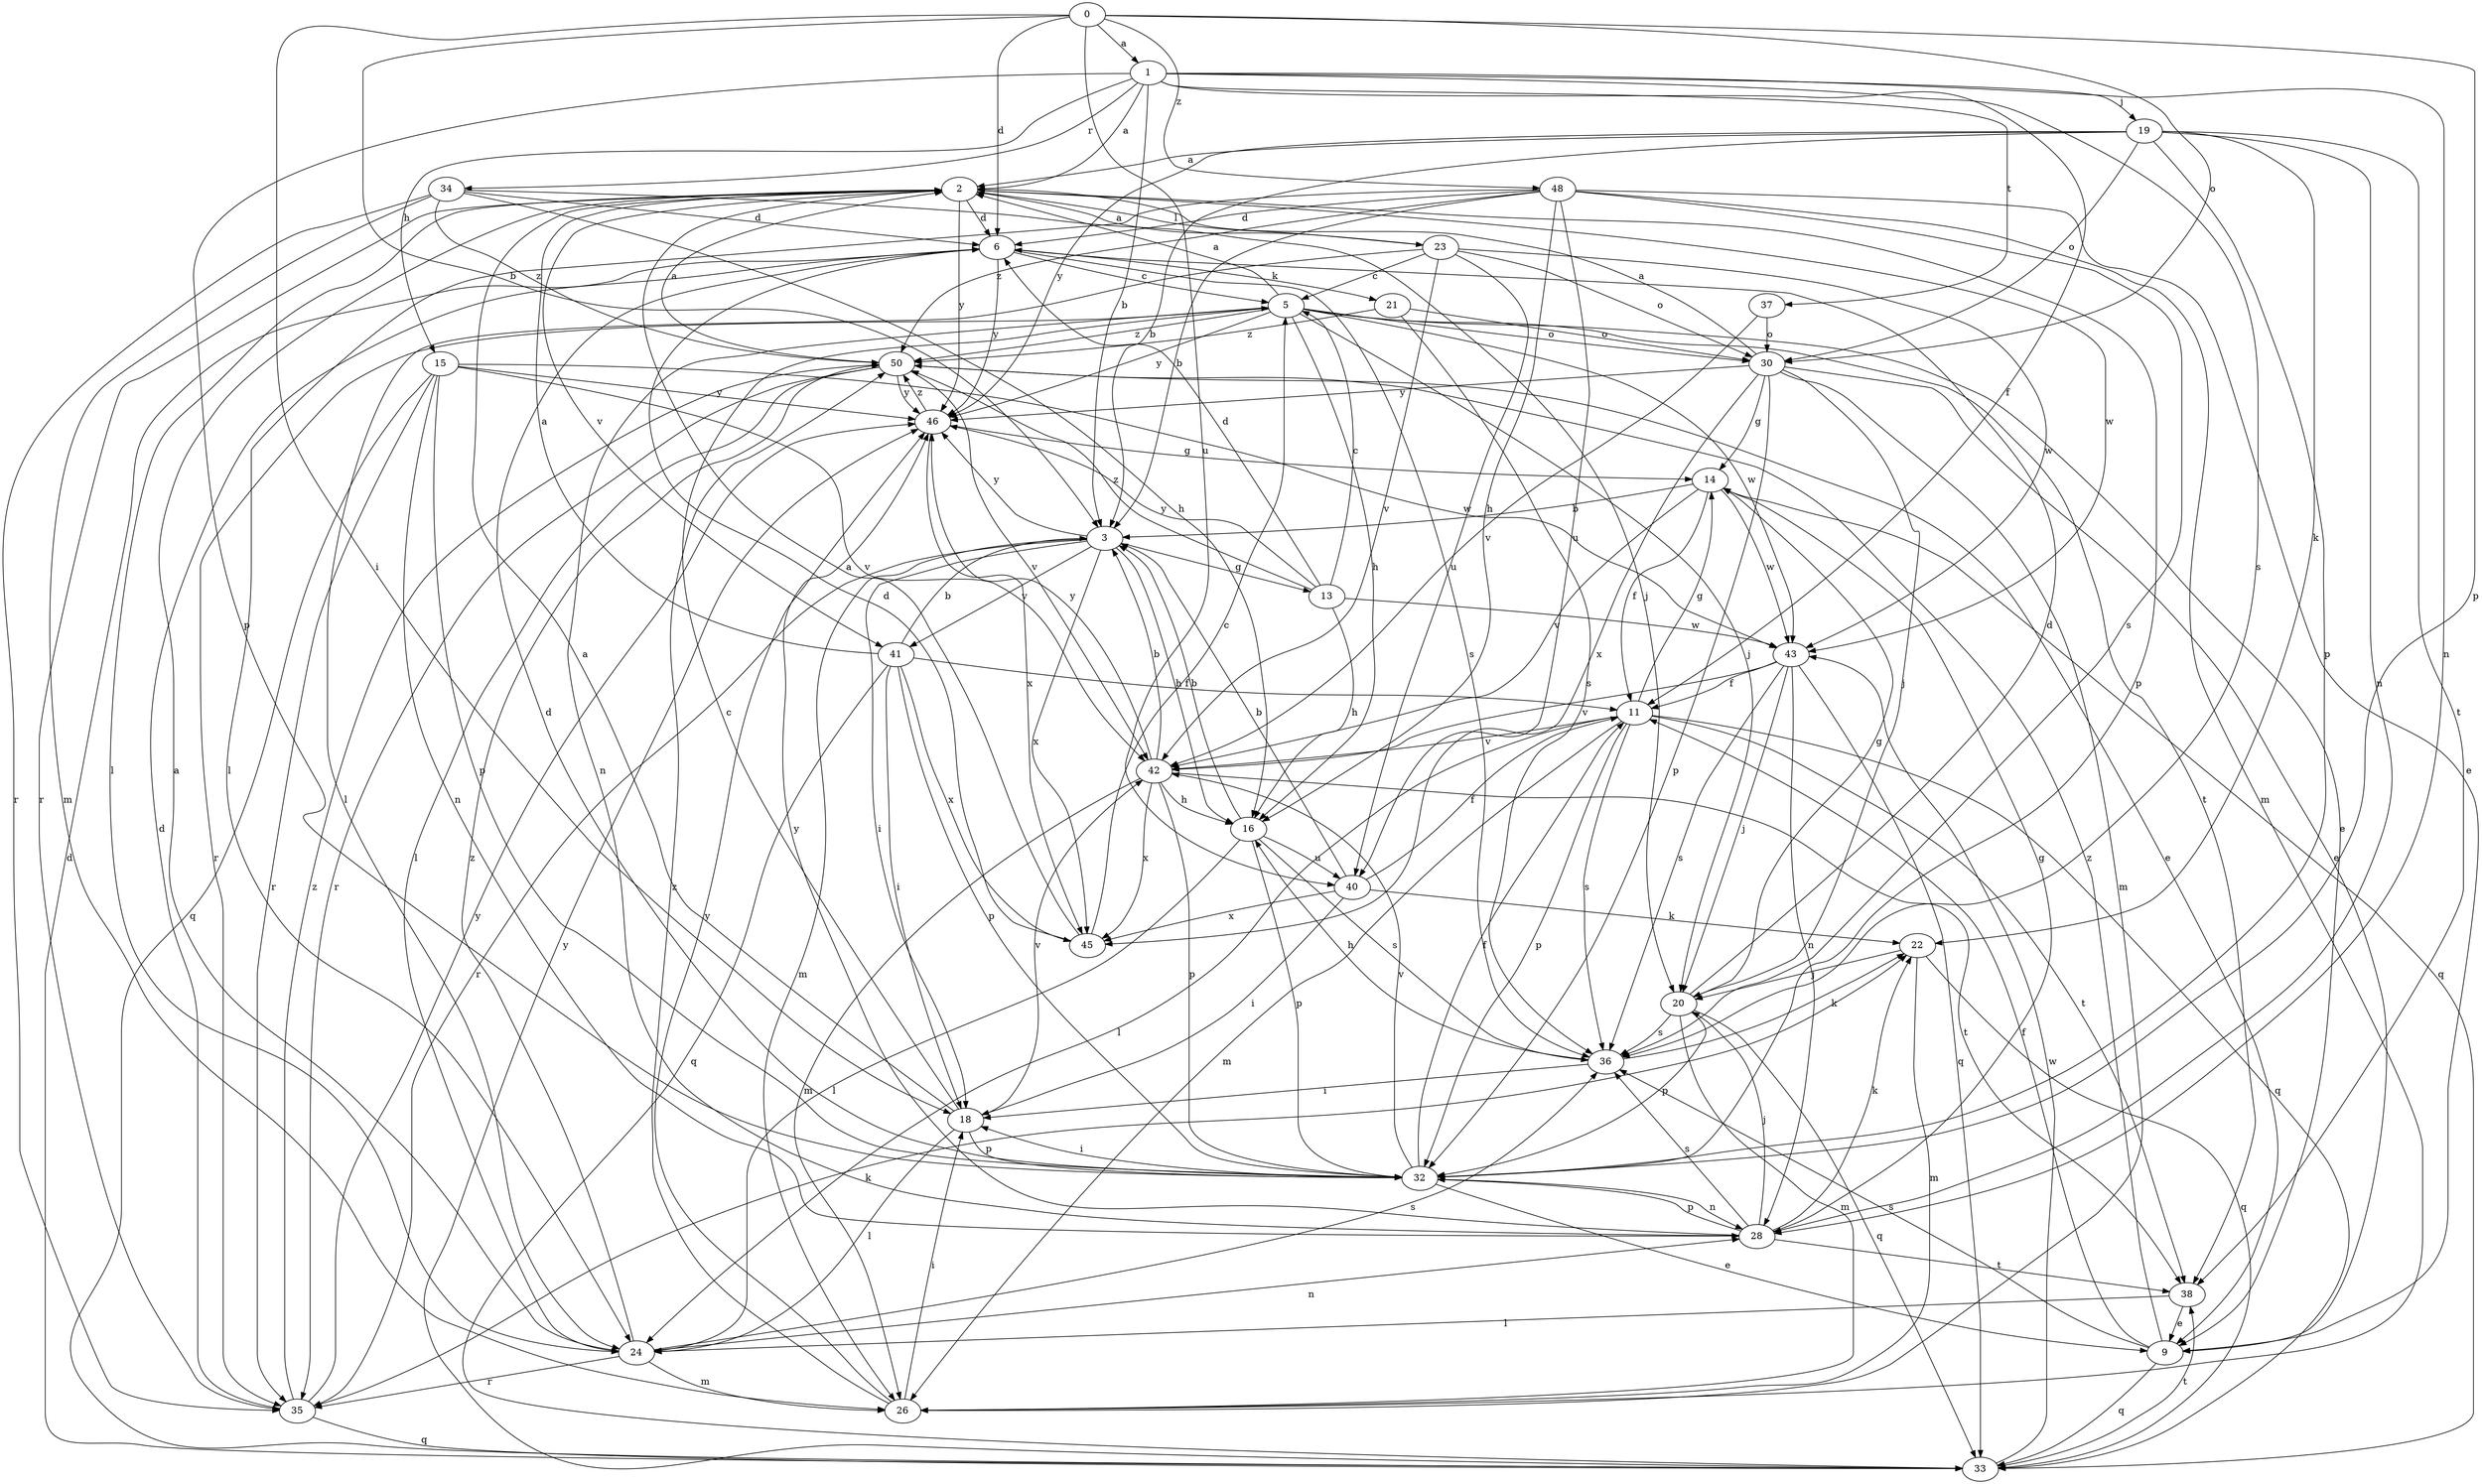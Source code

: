 strict digraph  {
0;
1;
2;
3;
5;
6;
9;
11;
13;
14;
15;
16;
18;
19;
20;
21;
22;
23;
24;
26;
28;
30;
32;
33;
34;
35;
36;
37;
38;
40;
41;
42;
43;
45;
46;
48;
50;
0 -> 1  [label=a];
0 -> 3  [label=b];
0 -> 6  [label=d];
0 -> 18  [label=i];
0 -> 30  [label=o];
0 -> 32  [label=p];
0 -> 40  [label=u];
0 -> 48  [label=z];
1 -> 2  [label=a];
1 -> 3  [label=b];
1 -> 11  [label=f];
1 -> 15  [label=h];
1 -> 19  [label=j];
1 -> 28  [label=n];
1 -> 32  [label=p];
1 -> 34  [label=r];
1 -> 36  [label=s];
1 -> 37  [label=t];
2 -> 6  [label=d];
2 -> 23  [label=l];
2 -> 24  [label=l];
2 -> 32  [label=p];
2 -> 35  [label=r];
2 -> 41  [label=v];
2 -> 43  [label=w];
2 -> 46  [label=y];
3 -> 13  [label=g];
3 -> 16  [label=h];
3 -> 18  [label=i];
3 -> 26  [label=m];
3 -> 35  [label=r];
3 -> 41  [label=v];
3 -> 45  [label=x];
3 -> 46  [label=y];
5 -> 2  [label=a];
5 -> 9  [label=e];
5 -> 16  [label=h];
5 -> 20  [label=j];
5 -> 28  [label=n];
5 -> 30  [label=o];
5 -> 35  [label=r];
5 -> 38  [label=t];
5 -> 43  [label=w];
5 -> 46  [label=y];
5 -> 50  [label=z];
6 -> 5  [label=c];
6 -> 21  [label=k];
6 -> 36  [label=s];
6 -> 46  [label=y];
9 -> 11  [label=f];
9 -> 33  [label=q];
9 -> 36  [label=s];
9 -> 50  [label=z];
11 -> 14  [label=g];
11 -> 24  [label=l];
11 -> 26  [label=m];
11 -> 32  [label=p];
11 -> 33  [label=q];
11 -> 36  [label=s];
11 -> 38  [label=t];
11 -> 42  [label=v];
13 -> 5  [label=c];
13 -> 6  [label=d];
13 -> 16  [label=h];
13 -> 43  [label=w];
13 -> 46  [label=y];
13 -> 50  [label=z];
14 -> 3  [label=b];
14 -> 11  [label=f];
14 -> 33  [label=q];
14 -> 42  [label=v];
14 -> 43  [label=w];
15 -> 28  [label=n];
15 -> 32  [label=p];
15 -> 33  [label=q];
15 -> 35  [label=r];
15 -> 42  [label=v];
15 -> 43  [label=w];
15 -> 46  [label=y];
16 -> 3  [label=b];
16 -> 24  [label=l];
16 -> 32  [label=p];
16 -> 36  [label=s];
16 -> 40  [label=u];
18 -> 2  [label=a];
18 -> 5  [label=c];
18 -> 24  [label=l];
18 -> 32  [label=p];
18 -> 42  [label=v];
19 -> 2  [label=a];
19 -> 3  [label=b];
19 -> 22  [label=k];
19 -> 28  [label=n];
19 -> 30  [label=o];
19 -> 32  [label=p];
19 -> 38  [label=t];
19 -> 46  [label=y];
20 -> 6  [label=d];
20 -> 14  [label=g];
20 -> 26  [label=m];
20 -> 32  [label=p];
20 -> 33  [label=q];
20 -> 36  [label=s];
21 -> 30  [label=o];
21 -> 36  [label=s];
21 -> 50  [label=z];
22 -> 20  [label=j];
22 -> 26  [label=m];
22 -> 33  [label=q];
23 -> 2  [label=a];
23 -> 5  [label=c];
23 -> 24  [label=l];
23 -> 30  [label=o];
23 -> 40  [label=u];
23 -> 42  [label=v];
23 -> 43  [label=w];
24 -> 2  [label=a];
24 -> 26  [label=m];
24 -> 28  [label=n];
24 -> 35  [label=r];
24 -> 36  [label=s];
24 -> 50  [label=z];
26 -> 18  [label=i];
26 -> 46  [label=y];
26 -> 50  [label=z];
28 -> 14  [label=g];
28 -> 20  [label=j];
28 -> 22  [label=k];
28 -> 32  [label=p];
28 -> 36  [label=s];
28 -> 38  [label=t];
28 -> 46  [label=y];
30 -> 2  [label=a];
30 -> 9  [label=e];
30 -> 14  [label=g];
30 -> 20  [label=j];
30 -> 26  [label=m];
30 -> 32  [label=p];
30 -> 45  [label=x];
30 -> 46  [label=y];
32 -> 6  [label=d];
32 -> 9  [label=e];
32 -> 11  [label=f];
32 -> 18  [label=i];
32 -> 28  [label=n];
32 -> 42  [label=v];
33 -> 6  [label=d];
33 -> 38  [label=t];
33 -> 43  [label=w];
33 -> 46  [label=y];
34 -> 6  [label=d];
34 -> 16  [label=h];
34 -> 20  [label=j];
34 -> 26  [label=m];
34 -> 35  [label=r];
34 -> 50  [label=z];
35 -> 6  [label=d];
35 -> 22  [label=k];
35 -> 33  [label=q];
35 -> 46  [label=y];
35 -> 50  [label=z];
36 -> 16  [label=h];
36 -> 18  [label=i];
36 -> 22  [label=k];
37 -> 30  [label=o];
37 -> 42  [label=v];
38 -> 9  [label=e];
38 -> 24  [label=l];
40 -> 3  [label=b];
40 -> 11  [label=f];
40 -> 18  [label=i];
40 -> 22  [label=k];
40 -> 45  [label=x];
41 -> 2  [label=a];
41 -> 3  [label=b];
41 -> 11  [label=f];
41 -> 18  [label=i];
41 -> 32  [label=p];
41 -> 33  [label=q];
41 -> 45  [label=x];
42 -> 3  [label=b];
42 -> 16  [label=h];
42 -> 26  [label=m];
42 -> 32  [label=p];
42 -> 38  [label=t];
42 -> 45  [label=x];
42 -> 46  [label=y];
43 -> 11  [label=f];
43 -> 20  [label=j];
43 -> 28  [label=n];
43 -> 33  [label=q];
43 -> 36  [label=s];
43 -> 42  [label=v];
45 -> 2  [label=a];
45 -> 5  [label=c];
45 -> 6  [label=d];
46 -> 14  [label=g];
46 -> 45  [label=x];
46 -> 50  [label=z];
48 -> 3  [label=b];
48 -> 6  [label=d];
48 -> 9  [label=e];
48 -> 16  [label=h];
48 -> 24  [label=l];
48 -> 26  [label=m];
48 -> 36  [label=s];
48 -> 40  [label=u];
48 -> 50  [label=z];
50 -> 2  [label=a];
50 -> 9  [label=e];
50 -> 24  [label=l];
50 -> 35  [label=r];
50 -> 42  [label=v];
50 -> 46  [label=y];
}
